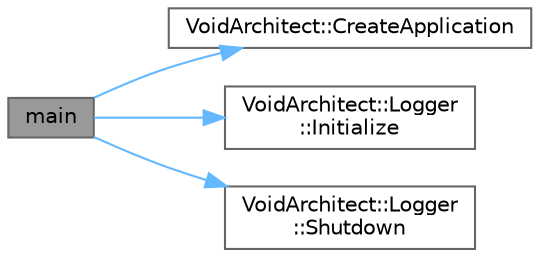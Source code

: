 digraph "main"
{
 // LATEX_PDF_SIZE
  bgcolor="transparent";
  edge [fontname=Helvetica,fontsize=10,labelfontname=Helvetica,labelfontsize=10];
  node [fontname=Helvetica,fontsize=10,shape=box,height=0.2,width=0.4];
  rankdir="LR";
  Node1 [id="Node000001",label="main",height=0.2,width=0.4,color="gray40", fillcolor="grey60", style="filled", fontcolor="black",tooltip=" "];
  Node1 -> Node2 [id="edge1_Node000001_Node000002",color="steelblue1",style="solid",tooltip=" "];
  Node2 [id="Node000002",label="VoidArchitect::CreateApplication",height=0.2,width=0.4,color="grey40", fillcolor="white", style="filled",URL="$namespace_void_architect.html#a942ddbffafb9914b27ae17344df8be5b",tooltip="Create the test application."];
  Node1 -> Node3 [id="edge2_Node000001_Node000003",color="steelblue1",style="solid",tooltip=" "];
  Node3 [id="Node000003",label="VoidArchitect::Logger\l::Initialize",height=0.2,width=0.4,color="grey40", fillcolor="white", style="filled",URL="$class_void_architect_1_1_logger.html#ae6e791a16befc05da12a2272b3f1d05d",tooltip=" "];
  Node1 -> Node4 [id="edge3_Node000001_Node000004",color="steelblue1",style="solid",tooltip=" "];
  Node4 [id="Node000004",label="VoidArchitect::Logger\l::Shutdown",height=0.2,width=0.4,color="grey40", fillcolor="white", style="filled",URL="$class_void_architect_1_1_logger.html#a1e3f159728192fb6c760166d4e42cda5",tooltip=" "];
}
